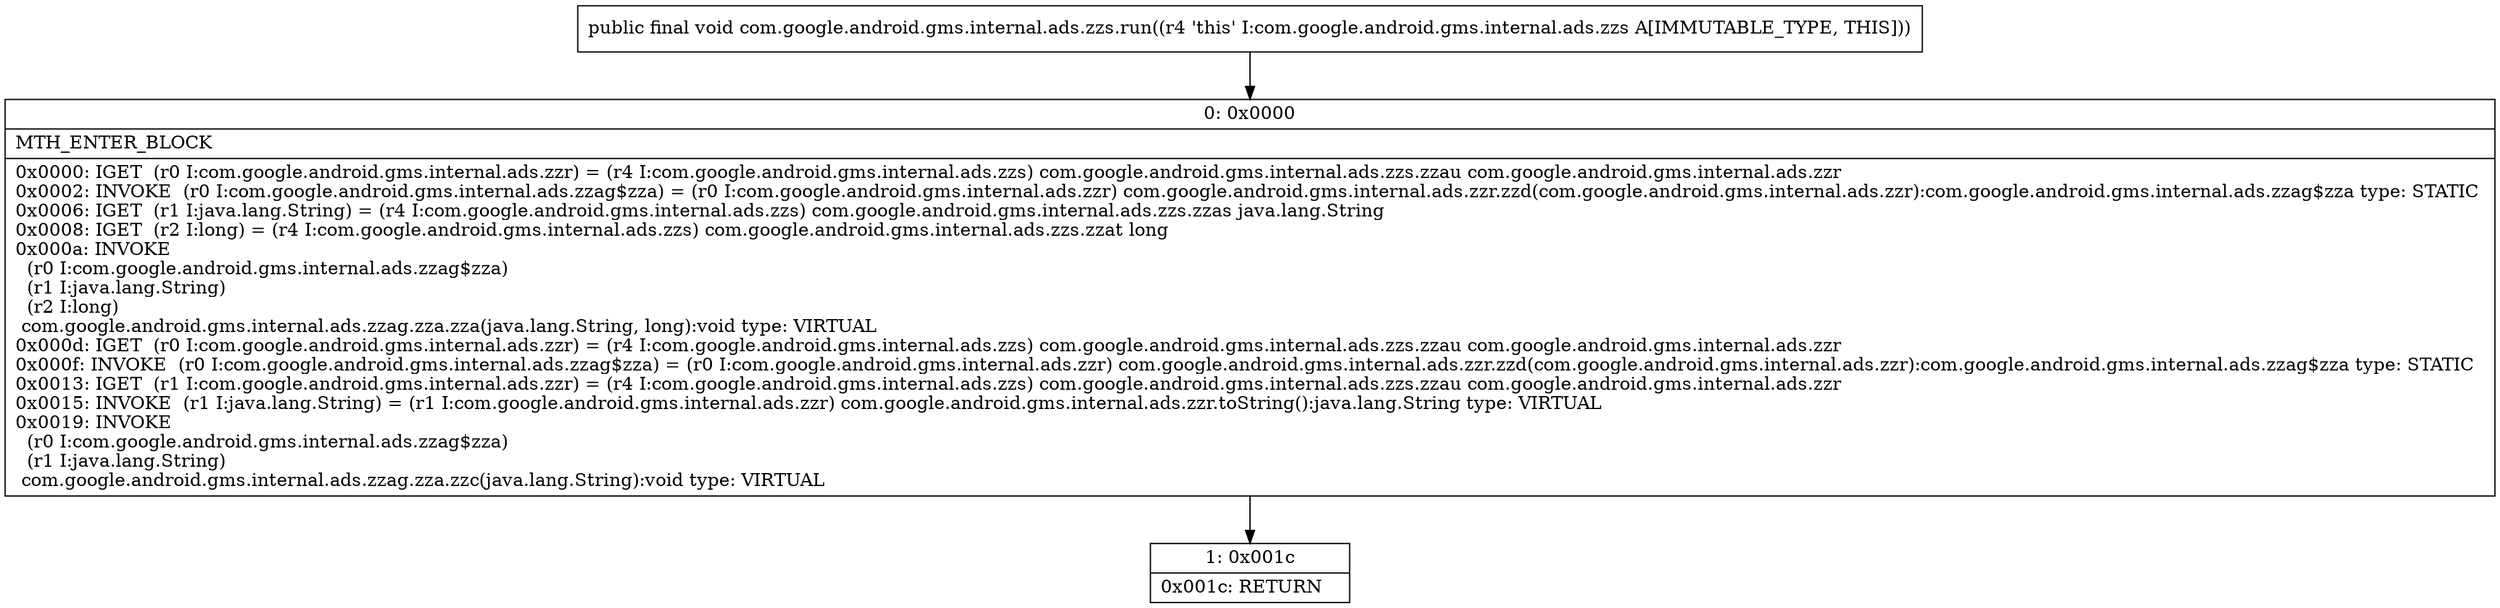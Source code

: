 digraph "CFG forcom.google.android.gms.internal.ads.zzs.run()V" {
Node_0 [shape=record,label="{0\:\ 0x0000|MTH_ENTER_BLOCK\l|0x0000: IGET  (r0 I:com.google.android.gms.internal.ads.zzr) = (r4 I:com.google.android.gms.internal.ads.zzs) com.google.android.gms.internal.ads.zzs.zzau com.google.android.gms.internal.ads.zzr \l0x0002: INVOKE  (r0 I:com.google.android.gms.internal.ads.zzag$zza) = (r0 I:com.google.android.gms.internal.ads.zzr) com.google.android.gms.internal.ads.zzr.zzd(com.google.android.gms.internal.ads.zzr):com.google.android.gms.internal.ads.zzag$zza type: STATIC \l0x0006: IGET  (r1 I:java.lang.String) = (r4 I:com.google.android.gms.internal.ads.zzs) com.google.android.gms.internal.ads.zzs.zzas java.lang.String \l0x0008: IGET  (r2 I:long) = (r4 I:com.google.android.gms.internal.ads.zzs) com.google.android.gms.internal.ads.zzs.zzat long \l0x000a: INVOKE  \l  (r0 I:com.google.android.gms.internal.ads.zzag$zza)\l  (r1 I:java.lang.String)\l  (r2 I:long)\l com.google.android.gms.internal.ads.zzag.zza.zza(java.lang.String, long):void type: VIRTUAL \l0x000d: IGET  (r0 I:com.google.android.gms.internal.ads.zzr) = (r4 I:com.google.android.gms.internal.ads.zzs) com.google.android.gms.internal.ads.zzs.zzau com.google.android.gms.internal.ads.zzr \l0x000f: INVOKE  (r0 I:com.google.android.gms.internal.ads.zzag$zza) = (r0 I:com.google.android.gms.internal.ads.zzr) com.google.android.gms.internal.ads.zzr.zzd(com.google.android.gms.internal.ads.zzr):com.google.android.gms.internal.ads.zzag$zza type: STATIC \l0x0013: IGET  (r1 I:com.google.android.gms.internal.ads.zzr) = (r4 I:com.google.android.gms.internal.ads.zzs) com.google.android.gms.internal.ads.zzs.zzau com.google.android.gms.internal.ads.zzr \l0x0015: INVOKE  (r1 I:java.lang.String) = (r1 I:com.google.android.gms.internal.ads.zzr) com.google.android.gms.internal.ads.zzr.toString():java.lang.String type: VIRTUAL \l0x0019: INVOKE  \l  (r0 I:com.google.android.gms.internal.ads.zzag$zza)\l  (r1 I:java.lang.String)\l com.google.android.gms.internal.ads.zzag.zza.zzc(java.lang.String):void type: VIRTUAL \l}"];
Node_1 [shape=record,label="{1\:\ 0x001c|0x001c: RETURN   \l}"];
MethodNode[shape=record,label="{public final void com.google.android.gms.internal.ads.zzs.run((r4 'this' I:com.google.android.gms.internal.ads.zzs A[IMMUTABLE_TYPE, THIS])) }"];
MethodNode -> Node_0;
Node_0 -> Node_1;
}

